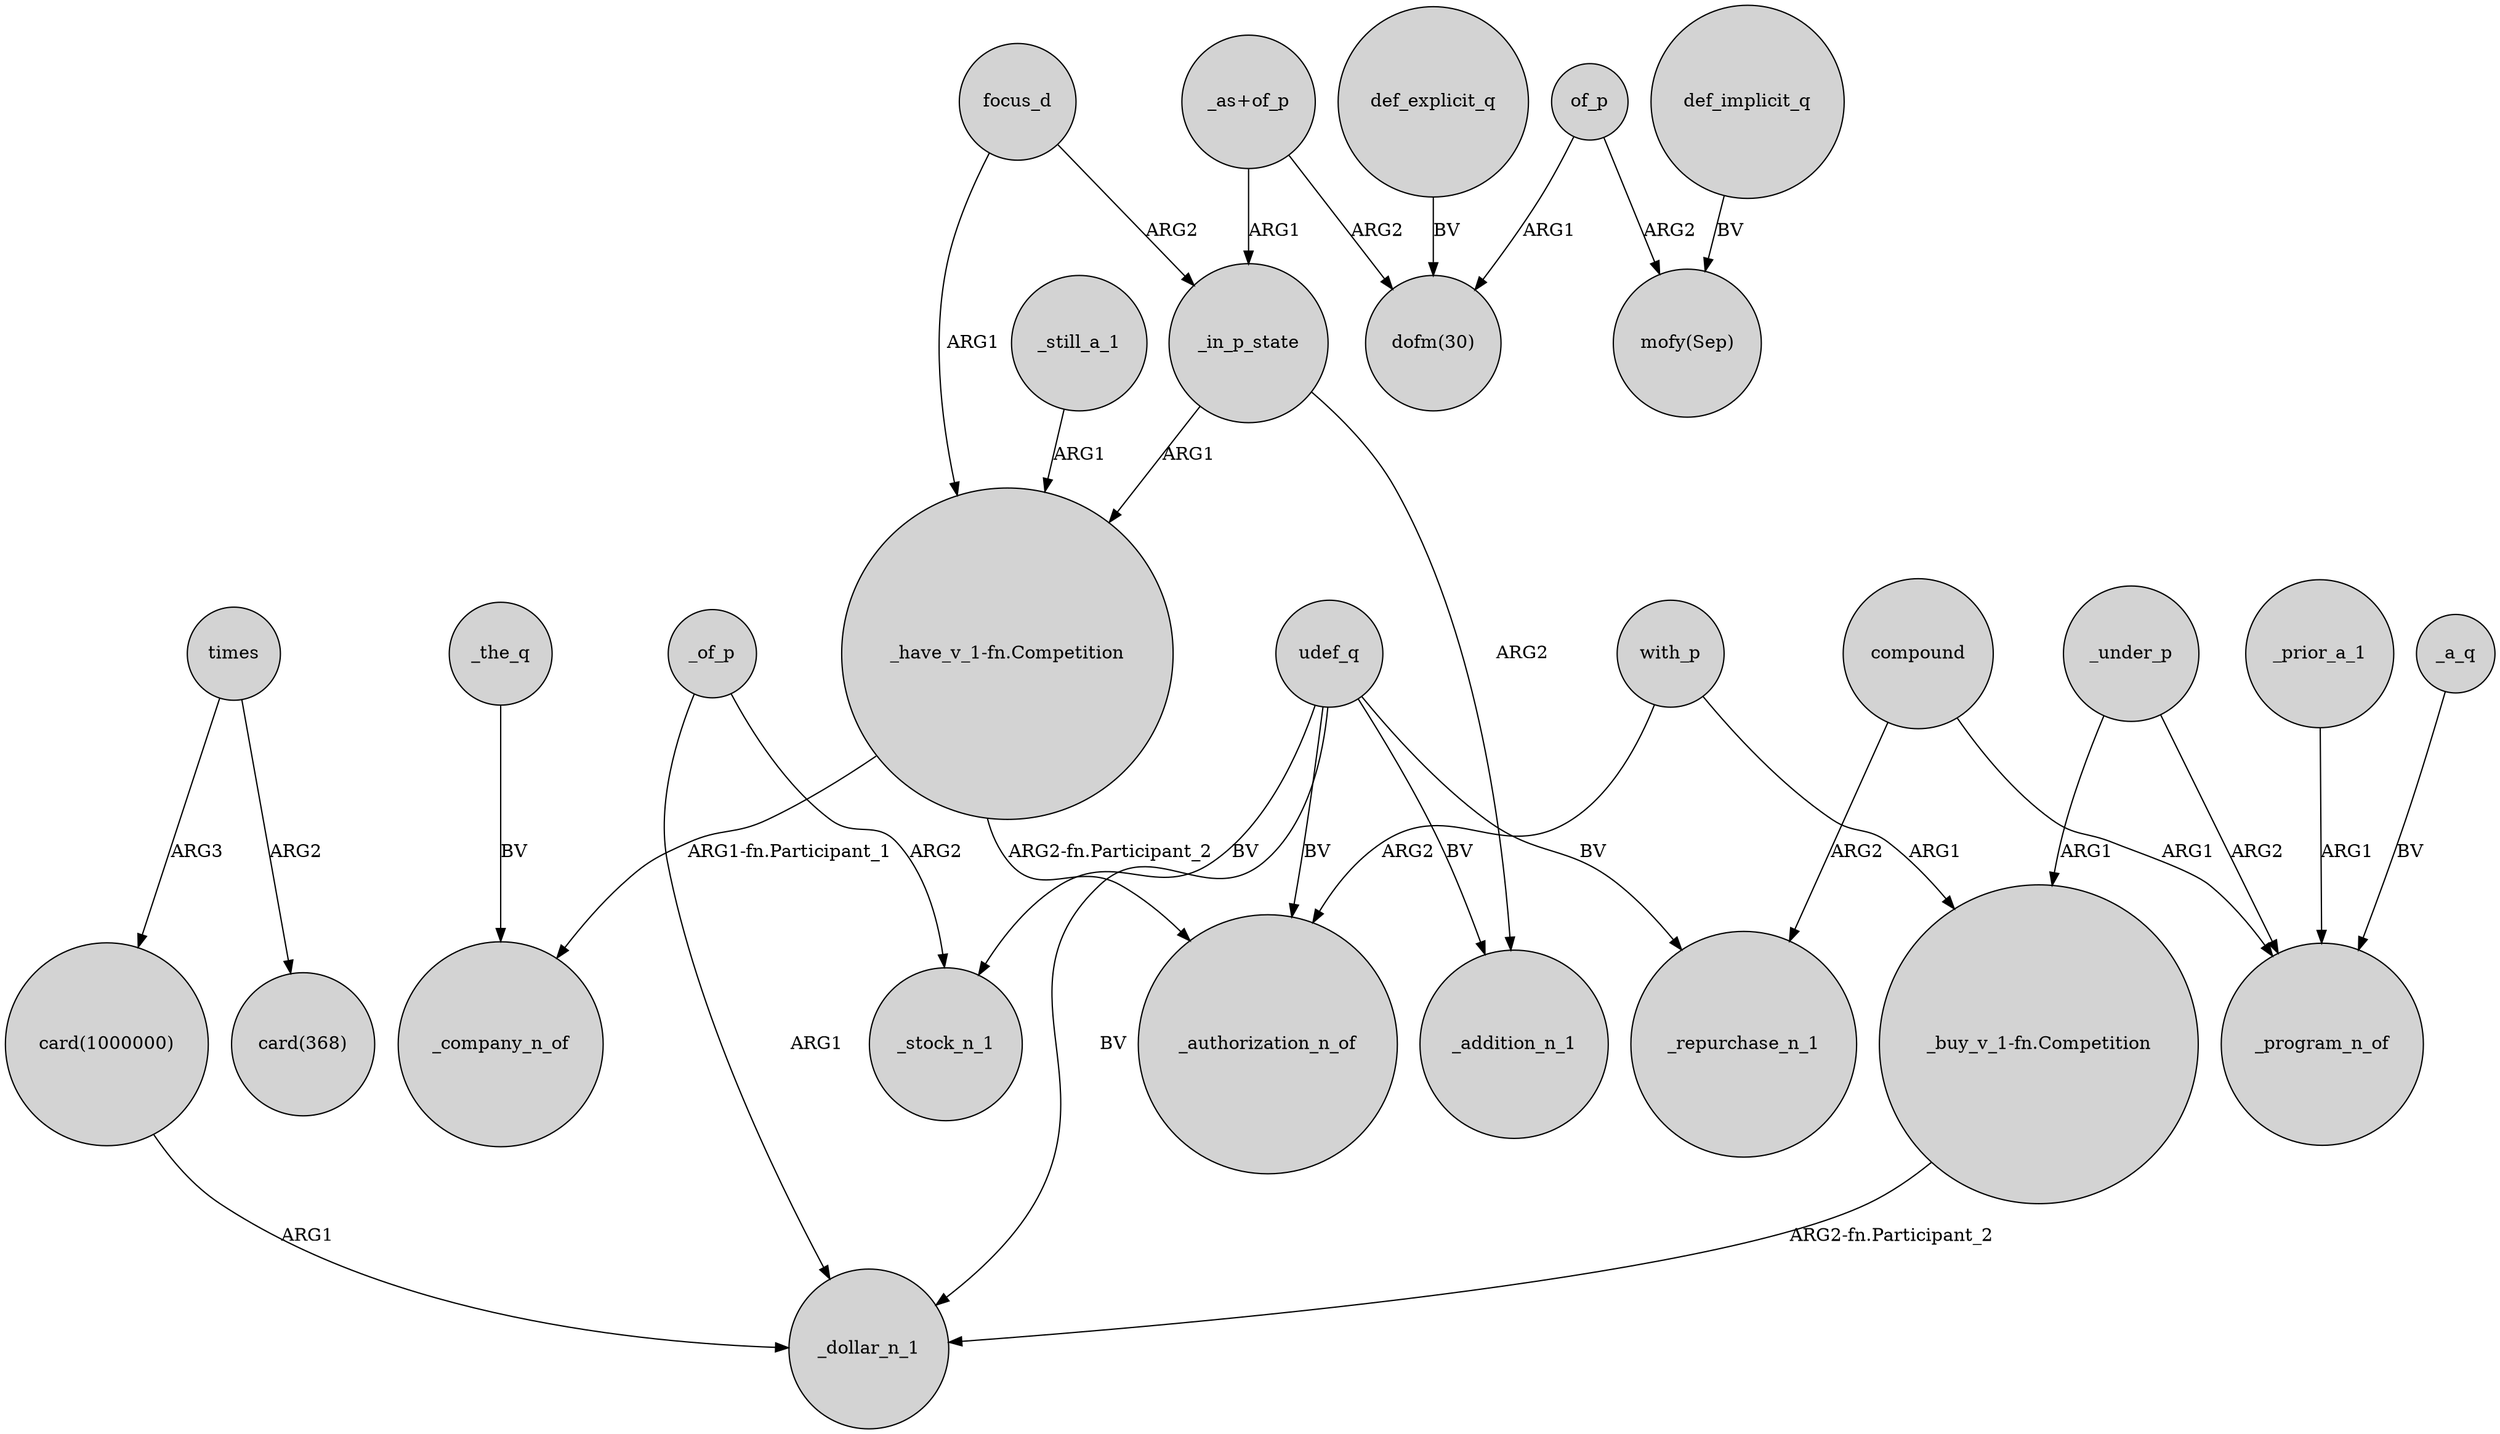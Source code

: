 digraph {
	node [shape=circle style=filled]
	_of_p -> _dollar_n_1 [label=ARG1]
	udef_q -> _authorization_n_of [label=BV]
	focus_d -> _in_p_state [label=ARG2]
	times -> "card(1000000)" [label=ARG3]
	def_implicit_q -> "mofy(Sep)" [label=BV]
	"_as+of_p" -> "dofm(30)" [label=ARG2]
	focus_d -> "_have_v_1-fn.Competition" [label=ARG1]
	udef_q -> _addition_n_1 [label=BV]
	udef_q -> _repurchase_n_1 [label=BV]
	_under_p -> _program_n_of [label=ARG2]
	def_explicit_q -> "dofm(30)" [label=BV]
	of_p -> "mofy(Sep)" [label=ARG2]
	_still_a_1 -> "_have_v_1-fn.Competition" [label=ARG1]
	"_have_v_1-fn.Competition" -> _authorization_n_of [label="ARG2-fn.Participant_2"]
	compound -> _repurchase_n_1 [label=ARG2]
	times -> "card(368)" [label=ARG2]
	udef_q -> _stock_n_1 [label=BV]
	compound -> _program_n_of [label=ARG1]
	with_p -> "_buy_v_1-fn.Competition" [label=ARG1]
	udef_q -> _dollar_n_1 [label=BV]
	"card(1000000)" -> _dollar_n_1 [label=ARG1]
	"_have_v_1-fn.Competition" -> _company_n_of [label="ARG1-fn.Participant_1"]
	"_as+of_p" -> _in_p_state [label=ARG1]
	_of_p -> _stock_n_1 [label=ARG2]
	_in_p_state -> _addition_n_1 [label=ARG2]
	"_buy_v_1-fn.Competition" -> _dollar_n_1 [label="ARG2-fn.Participant_2"]
	_prior_a_1 -> _program_n_of [label=ARG1]
	of_p -> "dofm(30)" [label=ARG1]
	_a_q -> _program_n_of [label=BV]
	_in_p_state -> "_have_v_1-fn.Competition" [label=ARG1]
	with_p -> _authorization_n_of [label=ARG2]
	_the_q -> _company_n_of [label=BV]
	_under_p -> "_buy_v_1-fn.Competition" [label=ARG1]
}
